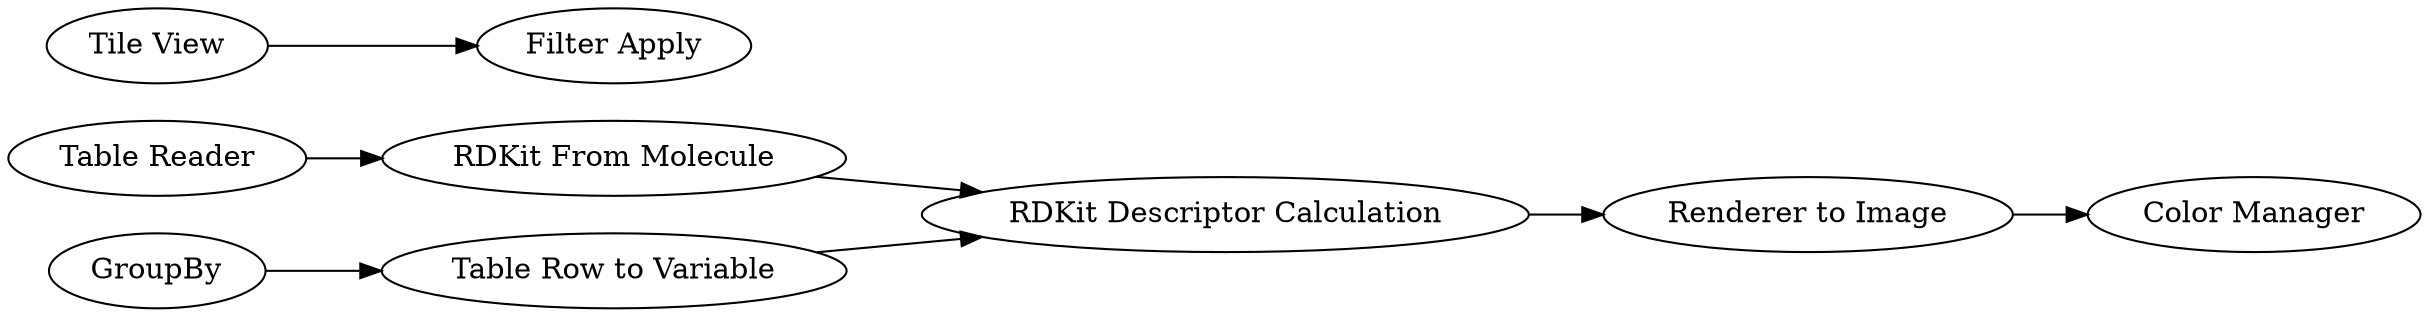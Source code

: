 digraph {
	1 -> 55
	295 -> 445
	346 -> 87
	59 -> 346
	56 -> 297
	55 -> 87
	87 -> 56
	55 [label="RDKit From Molecule"]
	1 [label="Table Reader"]
	87 [label="RDKit Descriptor Calculation"]
	346 [label="Table Row to Variable"]
	56 [label="Renderer to Image"]
	445 [label="Filter Apply"]
	295 [label="Tile View"]
	297 [label="Color Manager"]
	59 [label=GroupBy]
	rankdir=LR
}
